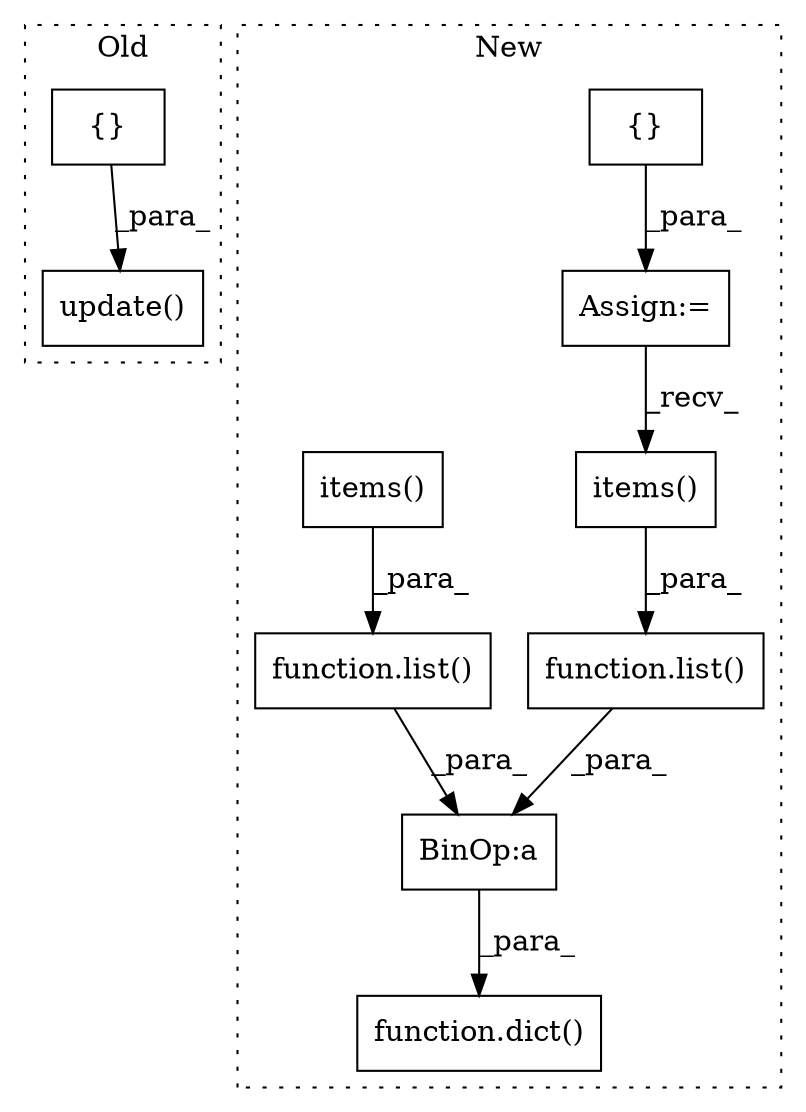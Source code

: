 digraph G {
subgraph cluster0 {
1 [label="update()" a="75" s="5788,5932" l="19,1" shape="box"];
4 [label="{}" a="95" s="5807,5931" l="1,1" shape="box"];
label = "Old";
style="dotted";
}
subgraph cluster1 {
2 [label="items()" a="75" s="8558" l="14" shape="box"];
3 [label="Assign:=" a="68" s="8047" l="3" shape="box"];
5 [label="{}" a="95" s="8050,8426" l="14,11" shape="box"];
6 [label="BinOp:a" a="82" s="8550" l="3" shape="box"];
7 [label="items()" a="75" s="8530" l="19" shape="box"];
8 [label="function.list()" a="75" s="8525,8549" l="5,1" shape="box"];
9 [label="function.dict()" a="75" s="8520,8573" l="5,1" shape="box"];
10 [label="function.list()" a="75" s="8553,8572" l="5,1" shape="box"];
label = "New";
style="dotted";
}
2 -> 10 [label="_para_"];
3 -> 2 [label="_recv_"];
4 -> 1 [label="_para_"];
5 -> 3 [label="_para_"];
6 -> 9 [label="_para_"];
7 -> 8 [label="_para_"];
8 -> 6 [label="_para_"];
10 -> 6 [label="_para_"];
}